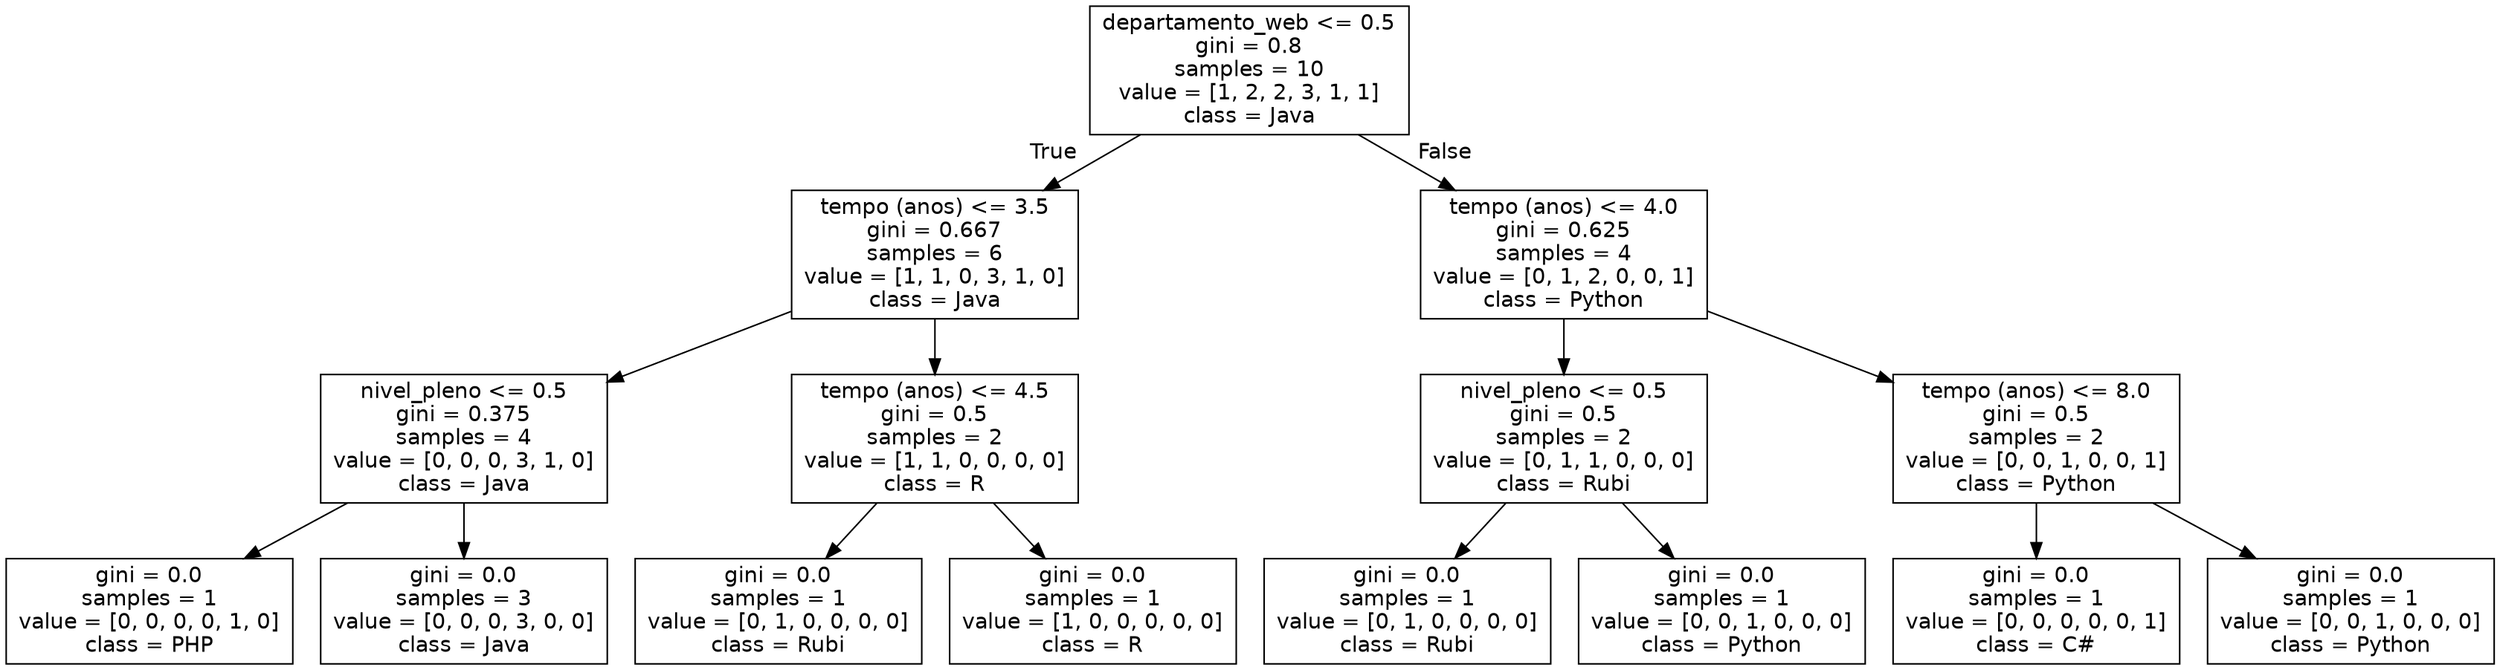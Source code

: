 digraph Tree {
node [shape=box, fontname="helvetica"] ;
edge [fontname="helvetica"] ;
0 [label="departamento_web <= 0.5\ngini = 0.8\nsamples = 10\nvalue = [1, 2, 2, 3, 1, 1]\nclass = Java"] ;
1 [label="tempo (anos) <= 3.5\ngini = 0.667\nsamples = 6\nvalue = [1, 1, 0, 3, 1, 0]\nclass = Java"] ;
0 -> 1 [labeldistance=2.5, labelangle=45, headlabel="True"] ;
2 [label="nivel_pleno <= 0.5\ngini = 0.375\nsamples = 4\nvalue = [0, 0, 0, 3, 1, 0]\nclass = Java"] ;
1 -> 2 ;
3 [label="gini = 0.0\nsamples = 1\nvalue = [0, 0, 0, 0, 1, 0]\nclass = PHP"] ;
2 -> 3 ;
4 [label="gini = 0.0\nsamples = 3\nvalue = [0, 0, 0, 3, 0, 0]\nclass = Java"] ;
2 -> 4 ;
5 [label="tempo (anos) <= 4.5\ngini = 0.5\nsamples = 2\nvalue = [1, 1, 0, 0, 0, 0]\nclass = R"] ;
1 -> 5 ;
6 [label="gini = 0.0\nsamples = 1\nvalue = [0, 1, 0, 0, 0, 0]\nclass = Rubi"] ;
5 -> 6 ;
7 [label="gini = 0.0\nsamples = 1\nvalue = [1, 0, 0, 0, 0, 0]\nclass = R"] ;
5 -> 7 ;
8 [label="tempo (anos) <= 4.0\ngini = 0.625\nsamples = 4\nvalue = [0, 1, 2, 0, 0, 1]\nclass = Python"] ;
0 -> 8 [labeldistance=2.5, labelangle=-45, headlabel="False"] ;
9 [label="nivel_pleno <= 0.5\ngini = 0.5\nsamples = 2\nvalue = [0, 1, 1, 0, 0, 0]\nclass = Rubi"] ;
8 -> 9 ;
10 [label="gini = 0.0\nsamples = 1\nvalue = [0, 1, 0, 0, 0, 0]\nclass = Rubi"] ;
9 -> 10 ;
11 [label="gini = 0.0\nsamples = 1\nvalue = [0, 0, 1, 0, 0, 0]\nclass = Python"] ;
9 -> 11 ;
12 [label="tempo (anos) <= 8.0\ngini = 0.5\nsamples = 2\nvalue = [0, 0, 1, 0, 0, 1]\nclass = Python"] ;
8 -> 12 ;
13 [label="gini = 0.0\nsamples = 1\nvalue = [0, 0, 0, 0, 0, 1]\nclass = C#"] ;
12 -> 13 ;
14 [label="gini = 0.0\nsamples = 1\nvalue = [0, 0, 1, 0, 0, 0]\nclass = Python"] ;
12 -> 14 ;
}